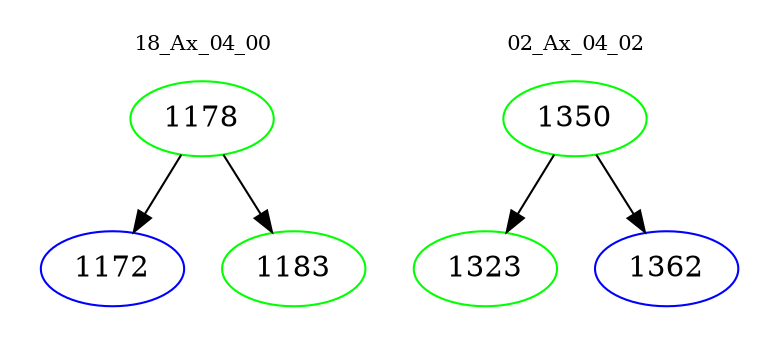 digraph{
subgraph cluster_0 {
color = white
label = "18_Ax_04_00";
fontsize=10;
T0_1178 [label="1178", color="green"]
T0_1178 -> T0_1172 [color="black"]
T0_1172 [label="1172", color="blue"]
T0_1178 -> T0_1183 [color="black"]
T0_1183 [label="1183", color="green"]
}
subgraph cluster_1 {
color = white
label = "02_Ax_04_02";
fontsize=10;
T1_1350 [label="1350", color="green"]
T1_1350 -> T1_1323 [color="black"]
T1_1323 [label="1323", color="green"]
T1_1350 -> T1_1362 [color="black"]
T1_1362 [label="1362", color="blue"]
}
}
